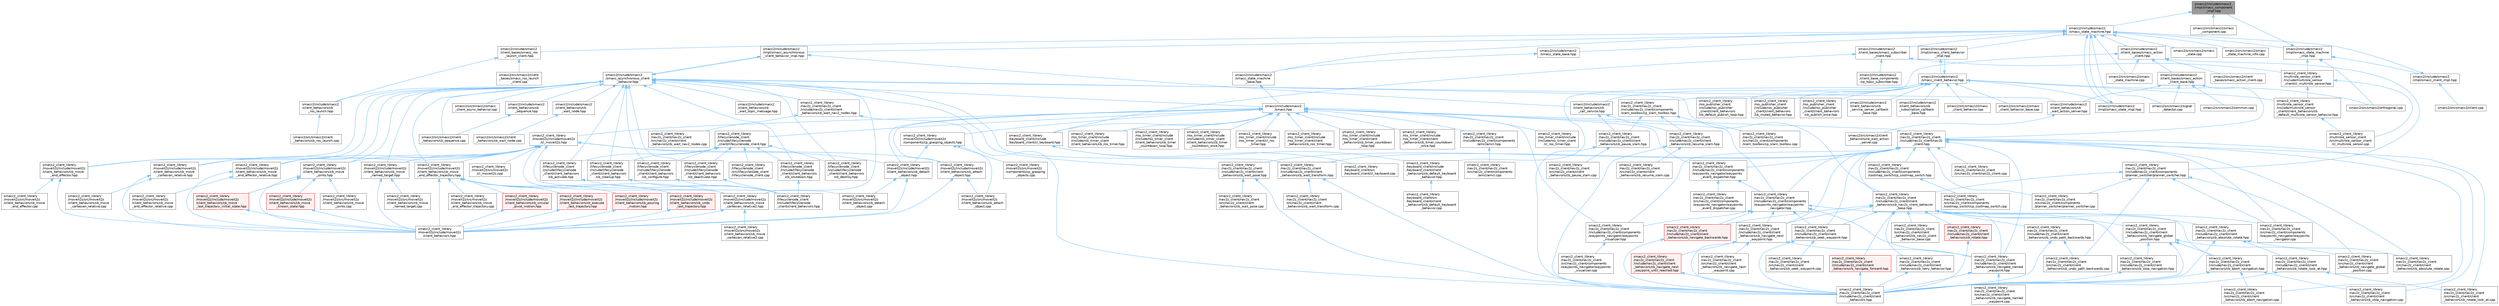 digraph "smacc2/include/smacc2/impl/smacc_component_impl.hpp"
{
 // LATEX_PDF_SIZE
  bgcolor="transparent";
  edge [fontname=Helvetica,fontsize=10,labelfontname=Helvetica,labelfontsize=10];
  node [fontname=Helvetica,fontsize=10,shape=box,height=0.2,width=0.4];
  Node1 [label="smacc2/include/smacc2\l/impl/smacc_component\l_impl.hpp",height=0.2,width=0.4,color="gray40", fillcolor="grey60", style="filled", fontcolor="black",tooltip=" "];
  Node1 -> Node2 [dir="back",color="steelblue1",style="solid"];
  Node2 [label="smacc2/include/smacc2\l/smacc_state_machine.hpp",height=0.2,width=0.4,color="grey40", fillcolor="white", style="filled",URL="$smacc__state__machine_8hpp.html",tooltip=" "];
  Node2 -> Node3 [dir="back",color="steelblue1",style="solid"];
  Node3 [label="smacc2/include/smacc2\l/client_bases/smacc_action\l_client.hpp",height=0.2,width=0.4,color="grey40", fillcolor="white", style="filled",URL="$smacc__action__client_8hpp.html",tooltip=" "];
  Node3 -> Node4 [dir="back",color="steelblue1",style="solid"];
  Node4 [label="smacc2/include/smacc2\l/client_bases/smacc_action\l_client_base.hpp",height=0.2,width=0.4,color="grey40", fillcolor="white", style="filled",URL="$smacc__action__client__base_8hpp.html",tooltip=" "];
  Node4 -> Node5 [dir="back",color="steelblue1",style="solid"];
  Node5 [label="smacc2/include/smacc2\l/client_behaviors/cb\l_wait_action_server.hpp",height=0.2,width=0.4,color="grey40", fillcolor="white", style="filled",URL="$cb__wait__action__server_8hpp.html",tooltip=" "];
  Node5 -> Node6 [dir="back",color="steelblue1",style="solid"];
  Node6 [label="smacc2/src/smacc2/client\l_behaviors/cb_wait_action\l_server.cpp",height=0.2,width=0.4,color="grey40", fillcolor="white", style="filled",URL="$cb__wait__action__server_8cpp.html",tooltip=" "];
  Node4 -> Node7 [dir="back",color="steelblue1",style="solid"];
  Node7 [label="smacc2/src/smacc2/common.cpp",height=0.2,width=0.4,color="grey40", fillcolor="white", style="filled",URL="$src_2smacc2_2common_8cpp.html",tooltip=" "];
  Node4 -> Node8 [dir="back",color="steelblue1",style="solid"];
  Node8 [label="smacc2/src/smacc2/signal\l_detector.cpp",height=0.2,width=0.4,color="grey40", fillcolor="white", style="filled",URL="$signal__detector_8cpp.html",tooltip=" "];
  Node4 -> Node9 [dir="back",color="steelblue1",style="solid"];
  Node9 [label="smacc2_client_library\l/nav2z_client/nav2z_client\l/include/nav2z_client/nav2z\l_client.hpp",height=0.2,width=0.4,color="grey40", fillcolor="white", style="filled",URL="$nav2z__client_8hpp.html",tooltip=" "];
  Node9 -> Node10 [dir="back",color="steelblue1",style="solid"];
  Node10 [label="smacc2_client_library\l/nav2z_client/nav2z_client\l/include/nav2z_client/client\l_behaviors/cb_nav2z_client_behavior\l_base.hpp",height=0.2,width=0.4,color="grey40", fillcolor="white", style="filled",URL="$cb__nav2z__client__behavior__base_8hpp.html",tooltip=" "];
  Node10 -> Node11 [dir="back",color="steelblue1",style="solid"];
  Node11 [label="smacc2_client_library\l/nav2z_client/nav2z_client\l/include/nav2z_client/client\l_behaviors/cb_abort_navigation.hpp",height=0.2,width=0.4,color="grey40", fillcolor="white", style="filled",URL="$cb__abort__navigation_8hpp.html",tooltip=" "];
  Node11 -> Node12 [dir="back",color="steelblue1",style="solid"];
  Node12 [label="smacc2_client_library\l/nav2z_client/nav2z_client\l/include/nav2z_client/client\l_behaviors.hpp",height=0.2,width=0.4,color="grey40", fillcolor="white", style="filled",URL="$nav2z__client_2nav2z__client_2include_2nav2z__client_2client__behaviors_8hpp.html",tooltip=" "];
  Node11 -> Node13 [dir="back",color="steelblue1",style="solid"];
  Node13 [label="smacc2_client_library\l/nav2z_client/nav2z_client\l/src/nav2z_client/client\l_behaviors/cb_abort_navigation.cpp",height=0.2,width=0.4,color="grey40", fillcolor="white", style="filled",URL="$cb__abort__navigation_8cpp.html",tooltip=" "];
  Node11 -> Node14 [dir="back",color="steelblue1",style="solid"];
  Node14 [label="smacc2_client_library\l/nav2z_client/nav2z_client\l/src/nav2z_client/client\l_behaviors/cb_stop_navigation.cpp",height=0.2,width=0.4,color="grey40", fillcolor="white", style="filled",URL="$cb__stop__navigation_8cpp.html",tooltip=" "];
  Node10 -> Node15 [dir="back",color="steelblue1",style="solid"];
  Node15 [label="smacc2_client_library\l/nav2z_client/nav2z_client\l/include/nav2z_client/client\l_behaviors/cb_absolute_rotate.hpp",height=0.2,width=0.4,color="grey40", fillcolor="white", style="filled",URL="$cb__absolute__rotate_8hpp.html",tooltip=" "];
  Node15 -> Node12 [dir="back",color="steelblue1",style="solid"];
  Node15 -> Node16 [dir="back",color="steelblue1",style="solid"];
  Node16 [label="smacc2_client_library\l/nav2z_client/nav2z_client\l/include/nav2z_client/client\l_behaviors/cb_rotate_look_at.hpp",height=0.2,width=0.4,color="grey40", fillcolor="white", style="filled",URL="$cb__rotate__look__at_8hpp.html",tooltip=" "];
  Node16 -> Node12 [dir="back",color="steelblue1",style="solid"];
  Node16 -> Node17 [dir="back",color="steelblue1",style="solid"];
  Node17 [label="smacc2_client_library\l/nav2z_client/nav2z_client\l/src/nav2z_client/client\l_behaviors/cb_rotate_look_at.cpp",height=0.2,width=0.4,color="grey40", fillcolor="white", style="filled",URL="$cb__rotate__look__at_8cpp.html",tooltip=" "];
  Node15 -> Node18 [dir="back",color="steelblue1",style="solid"];
  Node18 [label="smacc2_client_library\l/nav2z_client/nav2z_client\l/src/nav2z_client/client\l_behaviors/cb_absolute_rotate.cpp",height=0.2,width=0.4,color="grey40", fillcolor="white", style="filled",URL="$cb__absolute__rotate_8cpp.html",tooltip=" "];
  Node10 -> Node19 [dir="back",color="steelblue1",style="solid"];
  Node19 [label="smacc2_client_library\l/nav2z_client/nav2z_client\l/include/nav2z_client/client\l_behaviors/cb_navigate_backwards.hpp",height=0.2,width=0.4,color="red", fillcolor="#FFF0F0", style="filled",URL="$cb__navigate__backwards_8hpp.html",tooltip=" "];
  Node19 -> Node12 [dir="back",color="steelblue1",style="solid"];
  Node10 -> Node21 [dir="back",color="steelblue1",style="solid"];
  Node21 [label="smacc2_client_library\l/nav2z_client/nav2z_client\l/include/nav2z_client/client\l_behaviors/cb_navigate_forward.hpp",height=0.2,width=0.4,color="red", fillcolor="#FFF0F0", style="filled",URL="$cb__navigate__forward_8hpp.html",tooltip=" "];
  Node21 -> Node12 [dir="back",color="steelblue1",style="solid"];
  Node10 -> Node23 [dir="back",color="steelblue1",style="solid"];
  Node23 [label="smacc2_client_library\l/nav2z_client/nav2z_client\l/include/nav2z_client/client\l_behaviors/cb_navigate_global\l_position.hpp",height=0.2,width=0.4,color="grey40", fillcolor="white", style="filled",URL="$cb__navigate__global__position_8hpp.html",tooltip=" "];
  Node23 -> Node12 [dir="back",color="steelblue1",style="solid"];
  Node23 -> Node11 [dir="back",color="steelblue1",style="solid"];
  Node23 -> Node24 [dir="back",color="steelblue1",style="solid"];
  Node24 [label="smacc2_client_library\l/nav2z_client/nav2z_client\l/include/nav2z_client/client\l_behaviors/cb_stop_navigation.hpp",height=0.2,width=0.4,color="grey40", fillcolor="white", style="filled",URL="$cb__stop__navigation_8hpp.html",tooltip=" "];
  Node24 -> Node12 [dir="back",color="steelblue1",style="solid"];
  Node23 -> Node25 [dir="back",color="steelblue1",style="solid"];
  Node25 [label="smacc2_client_library\l/nav2z_client/nav2z_client\l/src/nav2z_client/client\l_behaviors/cb_navigate_global\l_position.cpp",height=0.2,width=0.4,color="grey40", fillcolor="white", style="filled",URL="$cb__navigate__global__position_8cpp.html",tooltip=" "];
  Node10 -> Node26 [dir="back",color="steelblue1",style="solid"];
  Node26 [label="smacc2_client_library\l/nav2z_client/nav2z_client\l/include/nav2z_client/client\l_behaviors/cb_navigate_named\l_waypoint.hpp",height=0.2,width=0.4,color="grey40", fillcolor="white", style="filled",URL="$cb__navigate__named__waypoint_8hpp.html",tooltip=" "];
  Node26 -> Node12 [dir="back",color="steelblue1",style="solid"];
  Node26 -> Node27 [dir="back",color="steelblue1",style="solid"];
  Node27 [label="smacc2_client_library\l/nav2z_client/nav2z_client\l/src/nav2z_client/client\l_behaviors/cb_navigate_named\l_waypoint.cpp",height=0.2,width=0.4,color="grey40", fillcolor="white", style="filled",URL="$cb__navigate__named__waypoint_8cpp.html",tooltip=" "];
  Node10 -> Node28 [dir="back",color="steelblue1",style="solid"];
  Node28 [label="smacc2_client_library\l/nav2z_client/nav2z_client\l/include/nav2z_client/client\l_behaviors/cb_navigate_next\l_waypoint.hpp",height=0.2,width=0.4,color="grey40", fillcolor="white", style="filled",URL="$cb__navigate__next__waypoint_8hpp.html",tooltip=" "];
  Node28 -> Node12 [dir="back",color="steelblue1",style="solid"];
  Node28 -> Node26 [dir="back",color="steelblue1",style="solid"];
  Node28 -> Node29 [dir="back",color="steelblue1",style="solid"];
  Node29 [label="smacc2_client_library\l/nav2z_client/nav2z_client\l/include/nav2z_client/client\l_behaviors/cb_navigate_next\l_waypoint_until_reached.hpp",height=0.2,width=0.4,color="red", fillcolor="#FFF0F0", style="filled",URL="$cb__navigate__next__waypoint__until__reached_8hpp.html",tooltip=" "];
  Node29 -> Node12 [dir="back",color="steelblue1",style="solid"];
  Node28 -> Node31 [dir="back",color="steelblue1",style="solid"];
  Node31 [label="smacc2_client_library\l/nav2z_client/nav2z_client\l/src/nav2z_client/client\l_behaviors/cb_navigate_next\l_waypoint.cpp",height=0.2,width=0.4,color="grey40", fillcolor="white", style="filled",URL="$cb__navigate__next__waypoint_8cpp.html",tooltip=" "];
  Node10 -> Node32 [dir="back",color="steelblue1",style="solid"];
  Node32 [label="smacc2_client_library\l/nav2z_client/nav2z_client\l/include/nav2z_client/client\l_behaviors/cb_retry_behavior.hpp",height=0.2,width=0.4,color="grey40", fillcolor="white", style="filled",URL="$cb__retry__behavior_8hpp.html",tooltip=" "];
  Node32 -> Node12 [dir="back",color="steelblue1",style="solid"];
  Node10 -> Node33 [dir="back",color="steelblue1",style="solid"];
  Node33 [label="smacc2_client_library\l/nav2z_client/nav2z_client\l/include/nav2z_client/client\l_behaviors/cb_rotate.hpp",height=0.2,width=0.4,color="red", fillcolor="#FFF0F0", style="filled",URL="$cb__rotate_8hpp.html",tooltip=" "];
  Node33 -> Node12 [dir="back",color="steelblue1",style="solid"];
  Node10 -> Node35 [dir="back",color="steelblue1",style="solid"];
  Node35 [label="smacc2_client_library\l/nav2z_client/nav2z_client\l/include/nav2z_client/client\l_behaviors/cb_seek_waypoint.hpp",height=0.2,width=0.4,color="grey40", fillcolor="white", style="filled",URL="$cb__seek__waypoint_8hpp.html",tooltip=" "];
  Node35 -> Node12 [dir="back",color="steelblue1",style="solid"];
  Node35 -> Node36 [dir="back",color="steelblue1",style="solid"];
  Node36 [label="smacc2_client_library\l/nav2z_client/nav2z_client\l/src/nav2z_client/client\l_behaviors/cb_seek_waypoint.cpp",height=0.2,width=0.4,color="grey40", fillcolor="white", style="filled",URL="$cb__seek__waypoint_8cpp.html",tooltip=" "];
  Node10 -> Node24 [dir="back",color="steelblue1",style="solid"];
  Node10 -> Node37 [dir="back",color="steelblue1",style="solid"];
  Node37 [label="smacc2_client_library\l/nav2z_client/nav2z_client\l/include/nav2z_client/client\l_behaviors/cb_undo_path_backwards.hpp",height=0.2,width=0.4,color="grey40", fillcolor="white", style="filled",URL="$cb__undo__path__backwards_8hpp.html",tooltip=" "];
  Node37 -> Node12 [dir="back",color="steelblue1",style="solid"];
  Node37 -> Node38 [dir="back",color="steelblue1",style="solid"];
  Node38 [label="smacc2_client_library\l/nav2z_client/nav2z_client\l/src/nav2z_client/client\l_behaviors/cb_undo_path_backwards.cpp",height=0.2,width=0.4,color="grey40", fillcolor="white", style="filled",URL="$cb__undo__path__backwards_8cpp.html",tooltip=" "];
  Node10 -> Node39 [dir="back",color="steelblue1",style="solid"];
  Node39 [label="smacc2_client_library\l/nav2z_client/nav2z_client\l/src/nav2z_client/client\l_behaviors/cb_nav2z_client\l_behavior_base.cpp",height=0.2,width=0.4,color="grey40", fillcolor="white", style="filled",URL="$cb__nav2z__client__behavior__base_8cpp.html",tooltip=" "];
  Node9 -> Node26 [dir="back",color="steelblue1",style="solid"];
  Node9 -> Node28 [dir="back",color="steelblue1",style="solid"];
  Node9 -> Node35 [dir="back",color="steelblue1",style="solid"];
  Node9 -> Node40 [dir="back",color="steelblue1",style="solid"];
  Node40 [label="smacc2_client_library\l/nav2z_client/nav2z_client\l/include/nav2z_client/client\l_behaviors/cb_wait_pose.hpp",height=0.2,width=0.4,color="grey40", fillcolor="white", style="filled",URL="$cb__wait__pose_8hpp.html",tooltip=" "];
  Node40 -> Node12 [dir="back",color="steelblue1",style="solid"];
  Node40 -> Node41 [dir="back",color="steelblue1",style="solid"];
  Node41 [label="smacc2_client_library\l/nav2z_client/nav2z_client\l/src/nav2z_client/client\l_behaviors/cb_wait_pose.cpp",height=0.2,width=0.4,color="grey40", fillcolor="white", style="filled",URL="$cb__wait__pose_8cpp.html",tooltip=" "];
  Node9 -> Node42 [dir="back",color="steelblue1",style="solid"];
  Node42 [label="smacc2_client_library\l/nav2z_client/nav2z_client\l/include/nav2z_client/client\l_behaviors/cb_wait_transform.hpp",height=0.2,width=0.4,color="grey40", fillcolor="white", style="filled",URL="$cb__wait__transform_8hpp.html",tooltip=" "];
  Node42 -> Node12 [dir="back",color="steelblue1",style="solid"];
  Node42 -> Node43 [dir="back",color="steelblue1",style="solid"];
  Node43 [label="smacc2_client_library\l/nav2z_client/nav2z_client\l/src/nav2z_client/client\l_behaviors/cb_wait_transform.cpp",height=0.2,width=0.4,color="grey40", fillcolor="white", style="filled",URL="$cb__wait__transform_8cpp.html",tooltip=" "];
  Node9 -> Node44 [dir="back",color="steelblue1",style="solid"];
  Node44 [label="smacc2_client_library\l/nav2z_client/nav2z_client\l/include/nav2z_client/components\l/costmap_switch/cp_costmap_switch.hpp",height=0.2,width=0.4,color="grey40", fillcolor="white", style="filled",URL="$cp__costmap__switch_8hpp.html",tooltip=" "];
  Node44 -> Node45 [dir="back",color="steelblue1",style="solid"];
  Node45 [label="smacc2_client_library\l/nav2z_client/nav2z_client\l/src/nav2z_client/components\l/costmap_switch/cp_costmap_switch.cpp",height=0.2,width=0.4,color="grey40", fillcolor="white", style="filled",URL="$cp__costmap__switch_8cpp.html",tooltip=" "];
  Node9 -> Node46 [dir="back",color="steelblue1",style="solid"];
  Node46 [label="smacc2_client_library\l/nav2z_client/nav2z_client\l/include/nav2z_client/components\l/waypoints_navigator/waypoints\l_event_dispatcher.hpp",height=0.2,width=0.4,color="grey40", fillcolor="white", style="filled",URL="$waypoints__event__dispatcher_8hpp.html",tooltip=" "];
  Node46 -> Node47 [dir="back",color="steelblue1",style="solid"];
  Node47 [label="smacc2_client_library\l/nav2z_client/nav2z_client\l/include/nav2z_client/components\l/waypoints_navigator/waypoints\l_navigator.hpp",height=0.2,width=0.4,color="grey40", fillcolor="white", style="filled",URL="$waypoints__navigator_8hpp.html",tooltip=" "];
  Node47 -> Node19 [dir="back",color="steelblue1",style="solid"];
  Node47 -> Node26 [dir="back",color="steelblue1",style="solid"];
  Node47 -> Node28 [dir="back",color="steelblue1",style="solid"];
  Node47 -> Node35 [dir="back",color="steelblue1",style="solid"];
  Node47 -> Node48 [dir="back",color="steelblue1",style="solid"];
  Node48 [label="smacc2_client_library\l/nav2z_client/nav2z_client\l/include/nav2z_client/components\l/waypoints_navigator/waypoints\l_visualizer.hpp",height=0.2,width=0.4,color="grey40", fillcolor="white", style="filled",URL="$waypoints__visualizer_8hpp.html",tooltip=" "];
  Node48 -> Node49 [dir="back",color="steelblue1",style="solid"];
  Node49 [label="smacc2_client_library\l/nav2z_client/nav2z_client\l/src/nav2z_client/components\l/waypoints_navigator/waypoints\l_visualizer.cpp",height=0.2,width=0.4,color="grey40", fillcolor="white", style="filled",URL="$waypoints__visualizer_8cpp.html",tooltip=" "];
  Node47 -> Node50 [dir="back",color="steelblue1",style="solid"];
  Node50 [label="smacc2_client_library\l/nav2z_client/nav2z_client\l/src/nav2z_client/components\l/waypoints_navigator/waypoints\l_navigator.cpp",height=0.2,width=0.4,color="grey40", fillcolor="white", style="filled",URL="$waypoints__navigator_8cpp.html",tooltip=" "];
  Node46 -> Node51 [dir="back",color="steelblue1",style="solid"];
  Node51 [label="smacc2_client_library\l/nav2z_client/nav2z_client\l/src/nav2z_client/components\l/waypoints_navigator/waypoints\l_event_dispatcher.cpp",height=0.2,width=0.4,color="grey40", fillcolor="white", style="filled",URL="$waypoints__event__dispatcher_8cpp.html",tooltip=" "];
  Node9 -> Node47 [dir="back",color="steelblue1",style="solid"];
  Node9 -> Node48 [dir="back",color="steelblue1",style="solid"];
  Node9 -> Node13 [dir="back",color="steelblue1",style="solid"];
  Node9 -> Node18 [dir="back",color="steelblue1",style="solid"];
  Node9 -> Node17 [dir="back",color="steelblue1",style="solid"];
  Node9 -> Node14 [dir="back",color="steelblue1",style="solid"];
  Node9 -> Node52 [dir="back",color="steelblue1",style="solid"];
  Node52 [label="smacc2_client_library\l/nav2z_client/nav2z_client\l/src/nav2z_client/components\l/planner_switcher/planner_switcher.cpp",height=0.2,width=0.4,color="grey40", fillcolor="white", style="filled",URL="$planner__switcher_8cpp.html",tooltip=" "];
  Node9 -> Node50 [dir="back",color="steelblue1",style="solid"];
  Node9 -> Node53 [dir="back",color="steelblue1",style="solid"];
  Node53 [label="smacc2_client_library\l/nav2z_client/nav2z_client\l/src/nav2z_client/nav2z_client.cpp",height=0.2,width=0.4,color="grey40", fillcolor="white", style="filled",URL="$nav2z__client_8cpp.html",tooltip=" "];
  Node3 -> Node54 [dir="back",color="steelblue1",style="solid"];
  Node54 [label="smacc2/src/smacc2/client\l_bases/smacc_action_client.cpp",height=0.2,width=0.4,color="grey40", fillcolor="white", style="filled",URL="$smacc__action__client_8cpp.html",tooltip=" "];
  Node3 -> Node55 [dir="back",color="steelblue1",style="solid"];
  Node55 [label="smacc2/src/smacc2/smacc\l_state_machine.cpp",height=0.2,width=0.4,color="grey40", fillcolor="white", style="filled",URL="$smacc__state__machine_8cpp.html",tooltip=" "];
  Node3 -> Node56 [dir="back",color="steelblue1",style="solid"];
  Node56 [label="smacc2_client_library\l/nav2z_client/nav2z_client\l/include/nav2z_client/components\l/planner_switcher/planner_switcher.hpp",height=0.2,width=0.4,color="grey40", fillcolor="white", style="filled",URL="$planner__switcher_8hpp.html",tooltip=" "];
  Node56 -> Node10 [dir="back",color="steelblue1",style="solid"];
  Node56 -> Node25 [dir="back",color="steelblue1",style="solid"];
  Node56 -> Node38 [dir="back",color="steelblue1",style="solid"];
  Node56 -> Node52 [dir="back",color="steelblue1",style="solid"];
  Node56 -> Node50 [dir="back",color="steelblue1",style="solid"];
  Node3 -> Node57 [dir="back",color="steelblue1",style="solid"];
  Node57 [label="smacc2_client_library\l/nav2z_client/nav2z_client\l/include/nav2z_client/components\l/slam_toolbox/cp_slam_toolbox.hpp",height=0.2,width=0.4,color="grey40", fillcolor="white", style="filled",URL="$cp__slam__toolbox_8hpp.html",tooltip=" "];
  Node57 -> Node58 [dir="back",color="steelblue1",style="solid"];
  Node58 [label="smacc2_client_library\l/nav2z_client/nav2z_client\l/include/nav2z_client/client\l_behaviors/cb_pause_slam.hpp",height=0.2,width=0.4,color="grey40", fillcolor="white", style="filled",URL="$cb__pause__slam_8hpp.html",tooltip=" "];
  Node58 -> Node12 [dir="back",color="steelblue1",style="solid"];
  Node58 -> Node59 [dir="back",color="steelblue1",style="solid"];
  Node59 [label="smacc2_client_library\l/nav2z_client/nav2z_client\l/src/nav2z_client/client\l_behaviors/cb_pause_slam.cpp",height=0.2,width=0.4,color="grey40", fillcolor="white", style="filled",URL="$cb__pause__slam_8cpp.html",tooltip=" "];
  Node57 -> Node60 [dir="back",color="steelblue1",style="solid"];
  Node60 [label="smacc2_client_library\l/nav2z_client/nav2z_client\l/include/nav2z_client/client\l_behaviors/cb_resume_slam.hpp",height=0.2,width=0.4,color="grey40", fillcolor="white", style="filled",URL="$cb__resume__slam_8hpp.html",tooltip=" "];
  Node60 -> Node12 [dir="back",color="steelblue1",style="solid"];
  Node60 -> Node61 [dir="back",color="steelblue1",style="solid"];
  Node61 [label="smacc2_client_library\l/nav2z_client/nav2z_client\l/src/nav2z_client/client\l_behaviors/cb_resume_slam.cpp",height=0.2,width=0.4,color="grey40", fillcolor="white", style="filled",URL="$cb__resume__slam_8cpp.html",tooltip=" "];
  Node57 -> Node62 [dir="back",color="steelblue1",style="solid"];
  Node62 [label="smacc2_client_library\l/nav2z_client/nav2z_client\l/src/nav2z_client/components\l/slam_toolbox/cp_slam_toolbox.cpp",height=0.2,width=0.4,color="grey40", fillcolor="white", style="filled",URL="$cp__slam__toolbox_8cpp.html",tooltip=" "];
  Node2 -> Node63 [dir="back",color="steelblue1",style="solid"];
  Node63 [label="smacc2/include/smacc2\l/client_bases/smacc_ros\l_launch_client.hpp",height=0.2,width=0.4,color="grey40", fillcolor="white", style="filled",URL="$smacc__ros__launch__client_8hpp.html",tooltip=" "];
  Node63 -> Node64 [dir="back",color="steelblue1",style="solid"];
  Node64 [label="smacc2/include/smacc2\l/client_behaviors/cb\l_ros_launch.hpp",height=0.2,width=0.4,color="grey40", fillcolor="white", style="filled",URL="$cb__ros__launch_8hpp.html",tooltip=" "];
  Node64 -> Node65 [dir="back",color="steelblue1",style="solid"];
  Node65 [label="smacc2/src/smacc2/client\l_behaviors/cb_ros_launch.cpp",height=0.2,width=0.4,color="grey40", fillcolor="white", style="filled",URL="$cb__ros__launch_8cpp.html",tooltip=" "];
  Node63 -> Node66 [dir="back",color="steelblue1",style="solid"];
  Node66 [label="smacc2/src/smacc2/client\l_bases/smacc_ros_launch\l_client.cpp",height=0.2,width=0.4,color="grey40", fillcolor="white", style="filled",URL="$smacc__ros__launch__client_8cpp.html",tooltip=" "];
  Node2 -> Node67 [dir="back",color="steelblue1",style="solid"];
  Node67 [label="smacc2/include/smacc2\l/client_bases/smacc_subscriber\l_client.hpp",height=0.2,width=0.4,color="grey40", fillcolor="white", style="filled",URL="$smacc__subscriber__client_8hpp.html",tooltip=" "];
  Node67 -> Node68 [dir="back",color="steelblue1",style="solid"];
  Node68 [label="smacc2/include/smacc2\l/client_base_components\l/cp_topic_subscriber.hpp",height=0.2,width=0.4,color="grey40", fillcolor="white", style="filled",URL="$cp__topic__subscriber_8hpp.html",tooltip=" "];
  Node67 -> Node69 [dir="back",color="steelblue1",style="solid"];
  Node69 [label="smacc2_client_library\l/keyboard_client/include\l/keyboard_client/cl_keyboard.hpp",height=0.2,width=0.4,color="grey40", fillcolor="white", style="filled",URL="$cl__keyboard_8hpp.html",tooltip=" "];
  Node69 -> Node70 [dir="back",color="steelblue1",style="solid"];
  Node70 [label="smacc2_client_library\l/keyboard_client/include\l/keyboard_client/client\l_behaviors/cb_default_keyboard\l_behavior.hpp",height=0.2,width=0.4,color="grey40", fillcolor="white", style="filled",URL="$cb__default__keyboard__behavior_8hpp.html",tooltip=" "];
  Node70 -> Node71 [dir="back",color="steelblue1",style="solid"];
  Node71 [label="smacc2_client_library\l/keyboard_client/src\l/keyboard_client/client\l_behaviors/cb_default_keyboard\l_behavior.cpp",height=0.2,width=0.4,color="grey40", fillcolor="white", style="filled",URL="$cb__default__keyboard__behavior_8cpp.html",tooltip=" "];
  Node69 -> Node72 [dir="back",color="steelblue1",style="solid"];
  Node72 [label="smacc2_client_library\l/keyboard_client/src\l/keyboard_client/cl_keyboard.cpp",height=0.2,width=0.4,color="grey40", fillcolor="white", style="filled",URL="$cl__keyboard_8cpp.html",tooltip=" "];
  Node67 -> Node73 [dir="back",color="steelblue1",style="solid"];
  Node73 [label="smacc2_client_library\l/multirole_sensor_client\l/include/multirole_sensor\l_client/cl_multirole_sensor.hpp",height=0.2,width=0.4,color="grey40", fillcolor="white", style="filled",URL="$cl__multirole__sensor_8hpp.html",tooltip=" "];
  Node73 -> Node74 [dir="back",color="steelblue1",style="solid"];
  Node74 [label="smacc2_client_library\l/multirole_sensor_client\l/include/multirole_sensor\l_client/client_behaviors/cb\l_default_multirole_sensor_behavior.hpp",height=0.2,width=0.4,color="grey40", fillcolor="white", style="filled",URL="$cb__default__multirole__sensor__behavior_8hpp.html",tooltip=" "];
  Node74 -> Node75 [dir="back",color="steelblue1",style="solid"];
  Node75 [label="smacc2_client_library\l/multirole_sensor_client\l/src/multirole_sensor_client\l/cl_multirole_sensor.cpp",height=0.2,width=0.4,color="grey40", fillcolor="white", style="filled",URL="$cl__multirole__sensor_8cpp.html",tooltip=" "];
  Node73 -> Node75 [dir="back",color="steelblue1",style="solid"];
  Node2 -> Node76 [dir="back",color="steelblue1",style="solid"];
  Node76 [label="smacc2/include/smacc2\l/impl/smacc_asynchronous\l_client_behavior_impl.hpp",height=0.2,width=0.4,color="grey40", fillcolor="white", style="filled",URL="$smacc__asynchronous__client__behavior__impl_8hpp.html",tooltip=" "];
  Node76 -> Node77 [dir="back",color="steelblue1",style="solid"];
  Node77 [label="smacc2/include/smacc2\l/client_behaviors/cb\l_call_service.hpp",height=0.2,width=0.4,color="grey40", fillcolor="white", style="filled",URL="$cb__call__service_8hpp.html",tooltip=" "];
  Node77 -> Node58 [dir="back",color="steelblue1",style="solid"];
  Node77 -> Node60 [dir="back",color="steelblue1",style="solid"];
  Node76 -> Node78 [dir="back",color="steelblue1",style="solid"];
  Node78 [label="smacc2/include/smacc2\l/smacc_asynchronous_client\l_behavior.hpp",height=0.2,width=0.4,color="grey40", fillcolor="white", style="filled",URL="$smacc__asynchronous__client__behavior_8hpp.html",tooltip=" "];
  Node78 -> Node64 [dir="back",color="steelblue1",style="solid"];
  Node78 -> Node79 [dir="back",color="steelblue1",style="solid"];
  Node79 [label="smacc2/include/smacc2\l/client_behaviors/cb\l_sequence.hpp",height=0.2,width=0.4,color="grey40", fillcolor="white", style="filled",URL="$cb__sequence_8hpp.html",tooltip=" "];
  Node79 -> Node80 [dir="back",color="steelblue1",style="solid"];
  Node80 [label="smacc2/src/smacc2/client\l_behaviors/cb_sequence.cpp",height=0.2,width=0.4,color="grey40", fillcolor="white", style="filled",URL="$cb__sequence_8cpp.html",tooltip=" "];
  Node78 -> Node5 [dir="back",color="steelblue1",style="solid"];
  Node78 -> Node81 [dir="back",color="steelblue1",style="solid"];
  Node81 [label="smacc2/include/smacc2\l/client_behaviors/cb\l_wait_node.hpp",height=0.2,width=0.4,color="grey40", fillcolor="white", style="filled",URL="$cb__wait__node_8hpp.html",tooltip=" "];
  Node81 -> Node82 [dir="back",color="steelblue1",style="solid"];
  Node82 [label="smacc2/src/smacc2/client\l_behaviors/cb_wait_node.cpp",height=0.2,width=0.4,color="grey40", fillcolor="white", style="filled",URL="$cb__wait__node_8cpp.html",tooltip=" "];
  Node78 -> Node83 [dir="back",color="steelblue1",style="solid"];
  Node83 [label="smacc2/include/smacc2\l/client_behaviors/cb\l_wait_topic_message.hpp",height=0.2,width=0.4,color="grey40", fillcolor="white", style="filled",URL="$cb__wait__topic__message_8hpp.html",tooltip=" "];
  Node78 -> Node76 [dir="back",color="steelblue1",style="solid"];
  Node78 -> Node84 [dir="back",color="steelblue1",style="solid"];
  Node84 [label="smacc2/include/smacc2\l/smacc.hpp",height=0.2,width=0.4,color="grey40", fillcolor="white", style="filled",URL="$smacc_8hpp.html",tooltip=" "];
  Node84 -> Node69 [dir="back",color="steelblue1",style="solid"];
  Node84 -> Node85 [dir="back",color="steelblue1",style="solid"];
  Node85 [label="smacc2_client_library\l/lifecyclenode_client\l/include/lifecyclenode\l_client/lifecyclenode_client.hpp",height=0.2,width=0.4,color="grey40", fillcolor="white", style="filled",URL="$lifecyclenode__client_8hpp.html",tooltip=" "];
  Node85 -> Node86 [dir="back",color="steelblue1",style="solid"];
  Node86 [label="smacc2_client_library\l/lifecyclenode_client\l/include/lifecyclenode\l_client/client_behaviors\l/cb_activate.hpp",height=0.2,width=0.4,color="grey40", fillcolor="white", style="filled",URL="$cb__activate_8hpp.html",tooltip=" "];
  Node86 -> Node87 [dir="back",color="steelblue1",style="solid"];
  Node87 [label="smacc2_client_library\l/lifecyclenode_client\l/include/lifecyclenode\l_client/client_behaviors.hpp",height=0.2,width=0.4,color="grey40", fillcolor="white", style="filled",URL="$lifecyclenode__client_2include_2lifecyclenode__client_2client__behaviors_8hpp.html",tooltip=" "];
  Node85 -> Node88 [dir="back",color="steelblue1",style="solid"];
  Node88 [label="smacc2_client_library\l/lifecyclenode_client\l/include/lifecyclenode\l_client/client_behaviors\l/cb_cleanup.hpp",height=0.2,width=0.4,color="grey40", fillcolor="white", style="filled",URL="$cb__cleanup_8hpp.html",tooltip=" "];
  Node88 -> Node87 [dir="back",color="steelblue1",style="solid"];
  Node85 -> Node89 [dir="back",color="steelblue1",style="solid"];
  Node89 [label="smacc2_client_library\l/lifecyclenode_client\l/include/lifecyclenode\l_client/client_behaviors\l/cb_configure.hpp",height=0.2,width=0.4,color="grey40", fillcolor="white", style="filled",URL="$cb__configure_8hpp.html",tooltip=" "];
  Node89 -> Node87 [dir="back",color="steelblue1",style="solid"];
  Node85 -> Node90 [dir="back",color="steelblue1",style="solid"];
  Node90 [label="smacc2_client_library\l/lifecyclenode_client\l/include/lifecyclenode\l_client/client_behaviors\l/cb_deactivate.hpp",height=0.2,width=0.4,color="grey40", fillcolor="white", style="filled",URL="$cb__deactivate_8hpp.html",tooltip=" "];
  Node90 -> Node87 [dir="back",color="steelblue1",style="solid"];
  Node85 -> Node91 [dir="back",color="steelblue1",style="solid"];
  Node91 [label="smacc2_client_library\l/lifecyclenode_client\l/include/lifecyclenode\l_client/client_behaviors\l/cb_destroy.hpp",height=0.2,width=0.4,color="grey40", fillcolor="white", style="filled",URL="$cb__destroy_8hpp.html",tooltip=" "];
  Node85 -> Node92 [dir="back",color="steelblue1",style="solid"];
  Node92 [label="smacc2_client_library\l/lifecyclenode_client\l/include/lifecyclenode\l_client/client_behaviors\l/cb_shutdown.hpp",height=0.2,width=0.4,color="grey40", fillcolor="white", style="filled",URL="$cb__shutdown_8hpp.html",tooltip=" "];
  Node92 -> Node87 [dir="back",color="steelblue1",style="solid"];
  Node85 -> Node93 [dir="back",color="steelblue1",style="solid"];
  Node93 [label="smacc2_client_library\l/lifecyclenode_client\l/src/lifecyclenode_client\l/lifecyclenode_client.cpp",height=0.2,width=0.4,color="grey40", fillcolor="white", style="filled",URL="$lifecyclenode__client_8cpp.html",tooltip=" "];
  Node84 -> Node94 [dir="back",color="steelblue1",style="solid"];
  Node94 [label="smacc2_client_library\l/moveit2z/include/moveit2z\l/cl_moveit2z.hpp",height=0.2,width=0.4,color="grey40", fillcolor="white", style="filled",URL="$cl__moveit2z_8hpp.html",tooltip=" "];
  Node94 -> Node95 [dir="back",color="steelblue1",style="solid"];
  Node95 [label="smacc2_client_library\l/moveit2z/include/moveit2z\l/client_behaviors/cb_attach\l_object.hpp",height=0.2,width=0.4,color="grey40", fillcolor="white", style="filled",URL="$cb__attach__object_8hpp.html",tooltip=" "];
  Node95 -> Node96 [dir="back",color="steelblue1",style="solid"];
  Node96 [label="smacc2_client_library\l/moveit2z/include/moveit2z\l/client_behaviors.hpp",height=0.2,width=0.4,color="grey40", fillcolor="white", style="filled",URL="$moveit2z_2include_2moveit2z_2client__behaviors_8hpp.html",tooltip=" "];
  Node95 -> Node97 [dir="back",color="steelblue1",style="solid"];
  Node97 [label="smacc2_client_library\l/moveit2z/src/moveit2z\l/client_behaviors/cb_attach\l_object.cpp",height=0.2,width=0.4,color="grey40", fillcolor="white", style="filled",URL="$cb__attach__object_8cpp.html",tooltip=" "];
  Node94 -> Node98 [dir="back",color="steelblue1",style="solid"];
  Node98 [label="smacc2_client_library\l/moveit2z/include/moveit2z\l/client_behaviors/cb_detach\l_object.hpp",height=0.2,width=0.4,color="grey40", fillcolor="white", style="filled",URL="$cb__detach__object_8hpp.html",tooltip=" "];
  Node98 -> Node96 [dir="back",color="steelblue1",style="solid"];
  Node98 -> Node99 [dir="back",color="steelblue1",style="solid"];
  Node99 [label="smacc2_client_library\l/moveit2z/src/moveit2z\l/client_behaviors/cb_detach\l_object.cpp",height=0.2,width=0.4,color="grey40", fillcolor="white", style="filled",URL="$cb__detach__object_8cpp.html",tooltip=" "];
  Node94 -> Node100 [dir="back",color="steelblue1",style="solid"];
  Node100 [label="smacc2_client_library\l/moveit2z/include/moveit2z\l/client_behaviors/cb_move\l_cartesian_relative.hpp",height=0.2,width=0.4,color="grey40", fillcolor="white", style="filled",URL="$cb__move__cartesian__relative_8hpp.html",tooltip=" "];
  Node100 -> Node96 [dir="back",color="steelblue1",style="solid"];
  Node100 -> Node101 [dir="back",color="steelblue1",style="solid"];
  Node101 [label="smacc2_client_library\l/moveit2z/src/moveit2z\l/client_behaviors/cb_move\l_cartesian_relative.cpp",height=0.2,width=0.4,color="grey40", fillcolor="white", style="filled",URL="$cb__move__cartesian__relative_8cpp.html",tooltip=" "];
  Node94 -> Node102 [dir="back",color="steelblue1",style="solid"];
  Node102 [label="smacc2_client_library\l/moveit2z/include/moveit2z\l/client_behaviors/cb_move\l_cartesian_relative2.hpp",height=0.2,width=0.4,color="grey40", fillcolor="white", style="filled",URL="$cb__move__cartesian__relative2_8hpp.html",tooltip=" "];
  Node102 -> Node96 [dir="back",color="steelblue1",style="solid"];
  Node102 -> Node103 [dir="back",color="steelblue1",style="solid"];
  Node103 [label="smacc2_client_library\l/moveit2z/src/moveit2z\l/client_behaviors/cb_move\l_cartesian_relative2.cpp",height=0.2,width=0.4,color="grey40", fillcolor="white", style="filled",URL="$cb__move__cartesian__relative2_8cpp.html",tooltip=" "];
  Node94 -> Node104 [dir="back",color="steelblue1",style="solid"];
  Node104 [label="smacc2_client_library\l/moveit2z/include/moveit2z\l/client_behaviors/cb_move\l_end_effector.hpp",height=0.2,width=0.4,color="grey40", fillcolor="white", style="filled",URL="$cb__move__end__effector_8hpp.html",tooltip=" "];
  Node104 -> Node96 [dir="back",color="steelblue1",style="solid"];
  Node104 -> Node105 [dir="back",color="steelblue1",style="solid"];
  Node105 [label="smacc2_client_library\l/moveit2z/src/moveit2z\l/client_behaviors/cb_move\l_end_effector.cpp",height=0.2,width=0.4,color="grey40", fillcolor="white", style="filled",URL="$cb__move__end__effector_8cpp.html",tooltip=" "];
  Node94 -> Node106 [dir="back",color="steelblue1",style="solid"];
  Node106 [label="smacc2_client_library\l/moveit2z/include/moveit2z\l/client_behaviors/cb_move\l_end_effector_relative.hpp",height=0.2,width=0.4,color="grey40", fillcolor="white", style="filled",URL="$cb__move__end__effector__relative_8hpp.html",tooltip=" "];
  Node106 -> Node96 [dir="back",color="steelblue1",style="solid"];
  Node106 -> Node107 [dir="back",color="steelblue1",style="solid"];
  Node107 [label="smacc2_client_library\l/moveit2z/src/moveit2z\l/client_behaviors/cb_move\l_end_effector_relative.cpp",height=0.2,width=0.4,color="grey40", fillcolor="white", style="filled",URL="$cb__move__end__effector__relative_8cpp.html",tooltip=" "];
  Node94 -> Node108 [dir="back",color="steelblue1",style="solid"];
  Node108 [label="smacc2_client_library\l/moveit2z/include/moveit2z\l/client_behaviors/cb_move\l_end_effector_trajectory.hpp",height=0.2,width=0.4,color="grey40", fillcolor="white", style="filled",URL="$cb__move__end__effector__trajectory_8hpp.html",tooltip=" "];
  Node108 -> Node96 [dir="back",color="steelblue1",style="solid"];
  Node108 -> Node109 [dir="back",color="steelblue1",style="solid"];
  Node109 [label="smacc2_client_library\l/moveit2z/include/moveit2z\l/client_behaviors/cb_circular\l_pivot_motion.hpp",height=0.2,width=0.4,color="red", fillcolor="#FFF0F0", style="filled",URL="$cb__circular__pivot__motion_8hpp.html",tooltip=" "];
  Node109 -> Node96 [dir="back",color="steelblue1",style="solid"];
  Node108 -> Node114 [dir="back",color="steelblue1",style="solid"];
  Node114 [label="smacc2_client_library\l/moveit2z/include/moveit2z\l/client_behaviors/cb_execute\l_last_trajectory.hpp",height=0.2,width=0.4,color="red", fillcolor="#FFF0F0", style="filled",URL="$cb__execute__last__trajectory_8hpp.html",tooltip=" "];
  Node114 -> Node96 [dir="back",color="steelblue1",style="solid"];
  Node108 -> Node102 [dir="back",color="steelblue1",style="solid"];
  Node108 -> Node116 [dir="back",color="steelblue1",style="solid"];
  Node116 [label="smacc2_client_library\l/moveit2z/include/moveit2z\l/client_behaviors/cb_pouring\l_motion.hpp",height=0.2,width=0.4,color="red", fillcolor="#FFF0F0", style="filled",URL="$cb__pouring__motion_8hpp.html",tooltip=" "];
  Node116 -> Node96 [dir="back",color="steelblue1",style="solid"];
  Node108 -> Node117 [dir="back",color="steelblue1",style="solid"];
  Node117 [label="smacc2_client_library\l/moveit2z/include/moveit2z\l/client_behaviors/cb_undo\l_last_trajectory.hpp",height=0.2,width=0.4,color="red", fillcolor="#FFF0F0", style="filled",URL="$cb__undo__last__trajectory_8hpp.html",tooltip=" "];
  Node117 -> Node96 [dir="back",color="steelblue1",style="solid"];
  Node108 -> Node119 [dir="back",color="steelblue1",style="solid"];
  Node119 [label="smacc2_client_library\l/moveit2z/src/moveit2z\l/client_behaviors/cb_move\l_end_effector_trajectory.cpp",height=0.2,width=0.4,color="grey40", fillcolor="white", style="filled",URL="$cb__move__end__effector__trajectory_8cpp.html",tooltip=" "];
  Node94 -> Node120 [dir="back",color="steelblue1",style="solid"];
  Node120 [label="smacc2_client_library\l/moveit2z/include/moveit2z\l/client_behaviors/cb_move\l_joints.hpp",height=0.2,width=0.4,color="grey40", fillcolor="white", style="filled",URL="$cb__move__joints_8hpp.html",tooltip=" "];
  Node120 -> Node96 [dir="back",color="steelblue1",style="solid"];
  Node120 -> Node121 [dir="back",color="steelblue1",style="solid"];
  Node121 [label="smacc2_client_library\l/moveit2z/include/moveit2z\l/client_behaviors/cb_move\l_known_state.hpp",height=0.2,width=0.4,color="red", fillcolor="#FFF0F0", style="filled",URL="$cb__move__known__state_8hpp.html",tooltip=" "];
  Node121 -> Node96 [dir="back",color="steelblue1",style="solid"];
  Node120 -> Node123 [dir="back",color="steelblue1",style="solid"];
  Node123 [label="smacc2_client_library\l/moveit2z/include/moveit2z\l/client_behaviors/cb_move\l_last_trajectory_initial_state.hpp",height=0.2,width=0.4,color="red", fillcolor="#FFF0F0", style="filled",URL="$cb__move__last__trajectory__initial__state_8hpp.html",tooltip=" "];
  Node123 -> Node96 [dir="back",color="steelblue1",style="solid"];
  Node120 -> Node125 [dir="back",color="steelblue1",style="solid"];
  Node125 [label="smacc2_client_library\l/moveit2z/src/moveit2z\l/client_behaviors/cb_move\l_joints.cpp",height=0.2,width=0.4,color="grey40", fillcolor="white", style="filled",URL="$cb__move__joints_8cpp.html",tooltip=" "];
  Node94 -> Node126 [dir="back",color="steelblue1",style="solid"];
  Node126 [label="smacc2_client_library\l/moveit2z/include/moveit2z\l/client_behaviors/cb_move\l_named_target.hpp",height=0.2,width=0.4,color="grey40", fillcolor="white", style="filled",URL="$cb__move__named__target_8hpp.html",tooltip=" "];
  Node126 -> Node96 [dir="back",color="steelblue1",style="solid"];
  Node126 -> Node127 [dir="back",color="steelblue1",style="solid"];
  Node127 [label="smacc2_client_library\l/moveit2z/src/moveit2z\l/client_behaviors/cb_move\l_named_target.cpp",height=0.2,width=0.4,color="grey40", fillcolor="white", style="filled",URL="$cb__move__named__target_8cpp.html",tooltip=" "];
  Node94 -> Node128 [dir="back",color="steelblue1",style="solid"];
  Node128 [label="smacc2_client_library\l/moveit2z/src/moveit2z\l/cl_moveit2z.cpp",height=0.2,width=0.4,color="grey40", fillcolor="white", style="filled",URL="$cl__moveit2z_8cpp.html",tooltip=" "];
  Node94 -> Node99 [dir="back",color="steelblue1",style="solid"];
  Node84 -> Node95 [dir="back",color="steelblue1",style="solid"];
  Node84 -> Node98 [dir="back",color="steelblue1",style="solid"];
  Node84 -> Node129 [dir="back",color="steelblue1",style="solid"];
  Node129 [label="smacc2_client_library\l/moveit2z/include/moveit2z\l/components/cp_grasping_objects.hpp",height=0.2,width=0.4,color="grey40", fillcolor="white", style="filled",URL="$cp__grasping__objects_8hpp.html",tooltip=" "];
  Node129 -> Node98 [dir="back",color="steelblue1",style="solid"];
  Node129 -> Node97 [dir="back",color="steelblue1",style="solid"];
  Node129 -> Node130 [dir="back",color="steelblue1",style="solid"];
  Node130 [label="smacc2_client_library\l/moveit2z/src/moveit2z\l/components/cp_grasping\l_objects.cpp",height=0.2,width=0.4,color="grey40", fillcolor="white", style="filled",URL="$cp__grasping__objects_8cpp.html",tooltip=" "];
  Node84 -> Node131 [dir="back",color="steelblue1",style="solid"];
  Node131 [label="smacc2_client_library\l/nav2z_client/nav2z_client\l/include/nav2z_client/components\l/amcl/amcl.hpp",height=0.2,width=0.4,color="grey40", fillcolor="white", style="filled",URL="$amcl_8hpp.html",tooltip=" "];
  Node131 -> Node132 [dir="back",color="steelblue1",style="solid"];
  Node132 [label="smacc2_client_library\l/nav2z_client/nav2z_client\l/src/nav2z_client/components\l/amcl/amcl.cpp",height=0.2,width=0.4,color="grey40", fillcolor="white", style="filled",URL="$amcl_8cpp.html",tooltip=" "];
  Node84 -> Node46 [dir="back",color="steelblue1",style="solid"];
  Node84 -> Node47 [dir="back",color="steelblue1",style="solid"];
  Node84 -> Node48 [dir="back",color="steelblue1",style="solid"];
  Node84 -> Node9 [dir="back",color="steelblue1",style="solid"];
  Node84 -> Node133 [dir="back",color="steelblue1",style="solid"];
  Node133 [label="smacc2_client_library\l/ros_timer_client/include\l/include/ros_timer_client\l/cl_ros_timer.hpp",height=0.2,width=0.4,color="grey40", fillcolor="white", style="filled",URL="$include_2ros__timer__client_2cl__ros__timer_8hpp.html",tooltip=" "];
  Node84 -> Node134 [dir="back",color="steelblue1",style="solid"];
  Node134 [label="smacc2_client_library\l/ros_timer_client/include\l/include/ros_timer_client\l/client_behaviors/cb_ros_timer.hpp",height=0.2,width=0.4,color="grey40", fillcolor="white", style="filled",URL="$include_2ros__timer__client_2client__behaviors_2cb__ros__timer_8hpp.html",tooltip=" "];
  Node84 -> Node135 [dir="back",color="steelblue1",style="solid"];
  Node135 [label="smacc2_client_library\l/ros_timer_client/include\l/include/ros_timer_client\l/client_behaviors/cb_timer\l_countdown_loop.hpp",height=0.2,width=0.4,color="grey40", fillcolor="white", style="filled",URL="$include_2ros__timer__client_2client__behaviors_2cb__timer__countdown__loop_8hpp.html",tooltip=" "];
  Node84 -> Node136 [dir="back",color="steelblue1",style="solid"];
  Node136 [label="smacc2_client_library\l/ros_timer_client/include\l/include/ros_timer_client\l/client_behaviors/cb_timer\l_countdown_once.hpp",height=0.2,width=0.4,color="grey40", fillcolor="white", style="filled",URL="$include_2ros__timer__client_2client__behaviors_2cb__timer__countdown__once_8hpp.html",tooltip=" "];
  Node84 -> Node137 [dir="back",color="steelblue1",style="solid"];
  Node137 [label="smacc2_client_library\l/ros_timer_client/include\l/ros_timer_client/cl_ros\l_timer.hpp",height=0.2,width=0.4,color="grey40", fillcolor="white", style="filled",URL="$ros__timer__client_2cl__ros__timer_8hpp.html",tooltip=" "];
  Node84 -> Node138 [dir="back",color="steelblue1",style="solid"];
  Node138 [label="smacc2_client_library\l/ros_timer_client/include\l/ros_timer_client/client\l_behaviors/cb_ros_timer.hpp",height=0.2,width=0.4,color="grey40", fillcolor="white", style="filled",URL="$ros__timer__client_2client__behaviors_2cb__ros__timer_8hpp.html",tooltip=" "];
  Node84 -> Node139 [dir="back",color="steelblue1",style="solid"];
  Node139 [label="smacc2_client_library\l/ros_timer_client/include\l/ros_timer_client/client\l_behaviors/cb_timer_countdown\l_loop.hpp",height=0.2,width=0.4,color="grey40", fillcolor="white", style="filled",URL="$ros__timer__client_2client__behaviors_2cb__timer__countdown__loop_8hpp.html",tooltip=" "];
  Node84 -> Node140 [dir="back",color="steelblue1",style="solid"];
  Node140 [label="smacc2_client_library\l/ros_timer_client/include\l/ros_timer_client/client\l_behaviors/cb_timer_countdown\l_once.hpp",height=0.2,width=0.4,color="grey40", fillcolor="white", style="filled",URL="$ros__timer__client_2client__behaviors_2cb__timer__countdown__once_8hpp.html",tooltip=" "];
  Node78 -> Node80 [dir="back",color="steelblue1",style="solid"];
  Node78 -> Node141 [dir="back",color="steelblue1",style="solid"];
  Node141 [label="smacc2/src/smacc2/smacc\l_client_async_behavior.cpp",height=0.2,width=0.4,color="grey40", fillcolor="white", style="filled",URL="$smacc__client__async__behavior_8cpp.html",tooltip=" "];
  Node78 -> Node86 [dir="back",color="steelblue1",style="solid"];
  Node78 -> Node88 [dir="back",color="steelblue1",style="solid"];
  Node78 -> Node89 [dir="back",color="steelblue1",style="solid"];
  Node78 -> Node90 [dir="back",color="steelblue1",style="solid"];
  Node78 -> Node91 [dir="back",color="steelblue1",style="solid"];
  Node78 -> Node92 [dir="back",color="steelblue1",style="solid"];
  Node78 -> Node100 [dir="back",color="steelblue1",style="solid"];
  Node78 -> Node102 [dir="back",color="steelblue1",style="solid"];
  Node78 -> Node104 [dir="back",color="steelblue1",style="solid"];
  Node78 -> Node106 [dir="back",color="steelblue1",style="solid"];
  Node78 -> Node108 [dir="back",color="steelblue1",style="solid"];
  Node78 -> Node120 [dir="back",color="steelblue1",style="solid"];
  Node78 -> Node126 [dir="back",color="steelblue1",style="solid"];
  Node78 -> Node10 [dir="back",color="steelblue1",style="solid"];
  Node78 -> Node142 [dir="back",color="steelblue1",style="solid"];
  Node142 [label="smacc2_client_library\l/nav2z_client/nav2z_client\l/include/nav2z_client/client\l_behaviors/cb_wait_nav2_nodes.hpp",height=0.2,width=0.4,color="grey40", fillcolor="white", style="filled",URL="$cb__wait__nav2__nodes_8hpp.html",tooltip=" "];
  Node142 -> Node12 [dir="back",color="steelblue1",style="solid"];
  Node142 -> Node143 [dir="back",color="steelblue1",style="solid"];
  Node143 [label="smacc2_client_library\l/nav2z_client/nav2z_client\l/src/nav2z_client/client\l_behaviors/cb_wait_nav2_nodes.cpp",height=0.2,width=0.4,color="grey40", fillcolor="white", style="filled",URL="$cb__wait__nav2__nodes_8cpp.html",tooltip=" "];
  Node78 -> Node40 [dir="back",color="steelblue1",style="solid"];
  Node78 -> Node42 [dir="back",color="steelblue1",style="solid"];
  Node2 -> Node144 [dir="back",color="steelblue1",style="solid"];
  Node144 [label="smacc2/include/smacc2\l/impl/smacc_client_behavior\l_impl.hpp",height=0.2,width=0.4,color="grey40", fillcolor="white", style="filled",URL="$smacc__client__behavior__impl_8hpp.html",tooltip=" "];
  Node144 -> Node145 [dir="back",color="steelblue1",style="solid"];
  Node145 [label="smacc2/include/smacc2\l/smacc_client_behavior.hpp",height=0.2,width=0.4,color="grey40", fillcolor="white", style="filled",URL="$smacc__client__behavior_8hpp.html",tooltip=" "];
  Node145 -> Node77 [dir="back",color="steelblue1",style="solid"];
  Node145 -> Node146 [dir="back",color="steelblue1",style="solid"];
  Node146 [label="smacc2/include/smacc2\l/client_behaviors/cb\l_service_server_callback\l_base.hpp",height=0.2,width=0.4,color="grey40", fillcolor="white", style="filled",URL="$cb__service__server__callback__base_8hpp.html",tooltip=" "];
  Node145 -> Node147 [dir="back",color="steelblue1",style="solid"];
  Node147 [label="smacc2/include/smacc2\l/client_behaviors/cb\l_subscription_callback\l_base.hpp",height=0.2,width=0.4,color="grey40", fillcolor="white", style="filled",URL="$cb__subscription__callback__base_8hpp.html",tooltip=" "];
  Node145 -> Node144 [dir="back",color="steelblue1",style="solid"];
  Node145 -> Node148 [dir="back",color="steelblue1",style="solid"];
  Node148 [label="smacc2/include/smacc2\l/impl/smacc_state_impl.hpp",height=0.2,width=0.4,color="grey40", fillcolor="white", style="filled",URL="$smacc__state__impl_8hpp.html",tooltip=" "];
  Node148 -> Node2 [dir="back",color="steelblue1",style="solid"];
  Node145 -> Node149 [dir="back",color="steelblue1",style="solid"];
  Node149 [label="smacc2/src/smacc2/orthogonal.cpp",height=0.2,width=0.4,color="grey40", fillcolor="white", style="filled",URL="$orthogonal_8cpp.html",tooltip=" "];
  Node145 -> Node150 [dir="back",color="steelblue1",style="solid"];
  Node150 [label="smacc2/src/smacc2/smacc\l_client_behavior.cpp",height=0.2,width=0.4,color="grey40", fillcolor="white", style="filled",URL="$smacc__client__behavior_8cpp.html",tooltip=" "];
  Node145 -> Node151 [dir="back",color="steelblue1",style="solid"];
  Node151 [label="smacc2/src/smacc2/smacc\l_client_behavior_base.cpp",height=0.2,width=0.4,color="grey40", fillcolor="white", style="filled",URL="$smacc__client__behavior__base_8cpp.html",tooltip=" "];
  Node145 -> Node70 [dir="back",color="steelblue1",style="solid"];
  Node145 -> Node74 [dir="back",color="steelblue1",style="solid"];
  Node145 -> Node152 [dir="back",color="steelblue1",style="solid"];
  Node152 [label="smacc2_client_library\l/ros_publisher_client\l/include/ros_publisher\l_client/client_behaviors\l/cb_default_publish_loop.hpp",height=0.2,width=0.4,color="grey40", fillcolor="white", style="filled",URL="$cb__default__publish__loop_8hpp.html",tooltip=" "];
  Node145 -> Node153 [dir="back",color="steelblue1",style="solid"];
  Node153 [label="smacc2_client_library\l/ros_publisher_client\l/include/ros_publisher\l_client/client_behaviors\l/cb_muted_behavior.hpp",height=0.2,width=0.4,color="grey40", fillcolor="white", style="filled",URL="$cb__muted__behavior_8hpp.html",tooltip=" "];
  Node145 -> Node154 [dir="back",color="steelblue1",style="solid"];
  Node154 [label="smacc2_client_library\l/ros_publisher_client\l/include/ros_publisher\l_client/client_behaviors\l/cb_publish_once.hpp",height=0.2,width=0.4,color="grey40", fillcolor="white", style="filled",URL="$cb__publish__once_8hpp.html",tooltip=" "];
  Node2 -> Node148 [dir="back",color="steelblue1",style="solid"];
  Node2 -> Node155 [dir="back",color="steelblue1",style="solid"];
  Node155 [label="smacc2/include/smacc2\l/impl/smacc_state_machine\l_impl.hpp",height=0.2,width=0.4,color="grey40", fillcolor="white", style="filled",URL="$smacc__state__machine__impl_8hpp.html",tooltip=" "];
  Node155 -> Node156 [dir="back",color="steelblue1",style="solid"];
  Node156 [label="smacc2/include/smacc2\l/impl/smacc_client_impl.hpp",height=0.2,width=0.4,color="grey40", fillcolor="white", style="filled",URL="$smacc__client__impl_8hpp.html",tooltip=" "];
  Node156 -> Node2 [dir="back",color="steelblue1",style="solid"];
  Node156 -> Node157 [dir="back",color="steelblue1",style="solid"];
  Node157 [label="smacc2/src/smacc2/client.cpp",height=0.2,width=0.4,color="grey40", fillcolor="white", style="filled",URL="$client_8cpp.html",tooltip=" "];
  Node155 -> Node1 [dir="back",color="steelblue1",style="solid"];
  Node155 -> Node149 [dir="back",color="steelblue1",style="solid"];
  Node155 -> Node73 [dir="back",color="steelblue1",style="solid"];
  Node2 -> Node158 [dir="back",color="steelblue1",style="solid"];
  Node158 [label="smacc2/include/smacc2\l/smacc_state_base.hpp",height=0.2,width=0.4,color="grey40", fillcolor="white", style="filled",URL="$smacc__state__base_8hpp.html",tooltip=" "];
  Node158 -> Node159 [dir="back",color="steelblue1",style="solid"];
  Node159 [label="smacc2/include/smacc2\l/smacc_state_machine\l_base.hpp",height=0.2,width=0.4,color="grey40", fillcolor="white", style="filled",URL="$smacc__state__machine__base_8hpp.html",tooltip=" "];
  Node159 -> Node84 [dir="back",color="steelblue1",style="solid"];
  Node2 -> Node159 [dir="back",color="steelblue1",style="solid"];
  Node2 -> Node8 [dir="back",color="steelblue1",style="solid"];
  Node2 -> Node160 [dir="back",color="steelblue1",style="solid"];
  Node160 [label="smacc2/src/smacc2/smacc\l_state.cpp",height=0.2,width=0.4,color="grey40", fillcolor="white", style="filled",URL="$smacc__state_8cpp.html",tooltip=" "];
  Node2 -> Node55 [dir="back",color="steelblue1",style="solid"];
  Node2 -> Node161 [dir="back",color="steelblue1",style="solid"];
  Node161 [label="smacc2/src/smacc2/smacc\l_state_machine_info.cpp",height=0.2,width=0.4,color="grey40", fillcolor="white", style="filled",URL="$smacc__state__machine__info_8cpp.html",tooltip=" "];
  Node1 -> Node162 [dir="back",color="steelblue1",style="solid"];
  Node162 [label="smacc2/src/smacc2/smacc\l_component.cpp",height=0.2,width=0.4,color="grey40", fillcolor="white", style="filled",URL="$smacc__component_8cpp.html",tooltip=" "];
}
